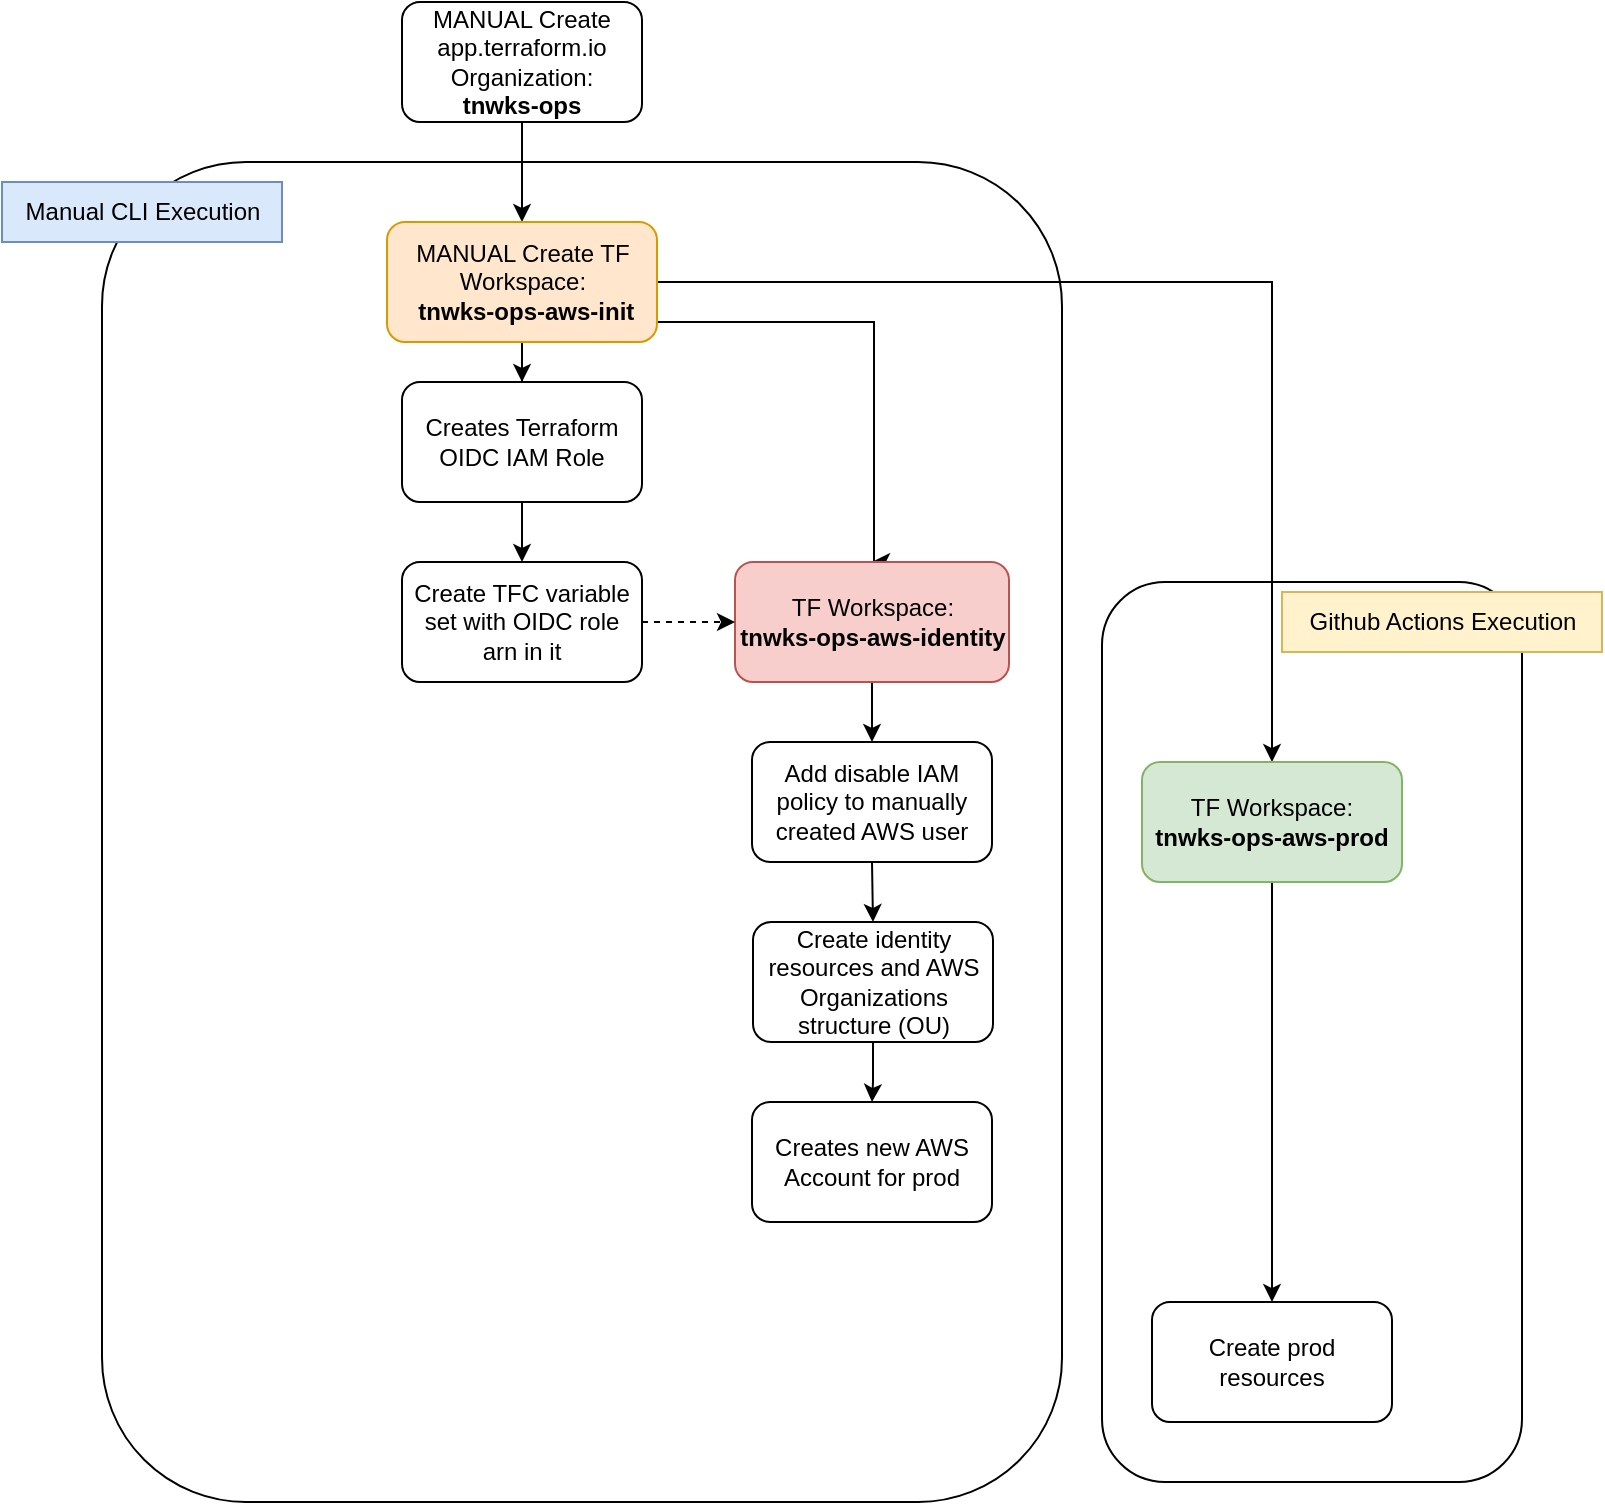 <mxfile version="21.2.8" type="device">
  <diagram name="Page-1" id="9zro17haOnT7xdOlwJow">
    <mxGraphModel dx="2032" dy="647" grid="1" gridSize="10" guides="1" tooltips="1" connect="1" arrows="1" fold="1" page="1" pageScale="1" pageWidth="850" pageHeight="1100" math="0" shadow="0">
      <root>
        <mxCell id="0" />
        <mxCell id="1" parent="0" />
        <mxCell id="DNHkhnN3piuGQ4UvAp3a-8" value="" style="rounded=1;whiteSpace=wrap;html=1;fillColor=none;" vertex="1" parent="1">
          <mxGeometry x="540" y="460" width="210" height="450" as="geometry" />
        </mxCell>
        <mxCell id="DNHkhnN3piuGQ4UvAp3a-6" value="" style="rounded=1;whiteSpace=wrap;html=1;fillColor=none;" vertex="1" parent="1">
          <mxGeometry x="40" y="250" width="480" height="670" as="geometry" />
        </mxCell>
        <mxCell id="b-uksDCO79nauFOuNBUm-3" value="" style="edgeStyle=orthogonalEdgeStyle;rounded=0;orthogonalLoop=1;jettySize=auto;html=1;" parent="1" source="b-uksDCO79nauFOuNBUm-1" target="b-uksDCO79nauFOuNBUm-2" edge="1">
          <mxGeometry relative="1" as="geometry" />
        </mxCell>
        <mxCell id="b-uksDCO79nauFOuNBUm-1" value="MANUAL Create app.terraform.io Organization:&lt;br&gt;&lt;b&gt;tnwks-ops&lt;/b&gt;" style="rounded=1;whiteSpace=wrap;html=1;" parent="1" vertex="1">
          <mxGeometry x="190" y="170" width="120" height="60" as="geometry" />
        </mxCell>
        <mxCell id="b-uksDCO79nauFOuNBUm-5" value="" style="edgeStyle=orthogonalEdgeStyle;rounded=0;orthogonalLoop=1;jettySize=auto;html=1;entryX=0.5;entryY=0;entryDx=0;entryDy=0;" parent="1" source="b-uksDCO79nauFOuNBUm-2" target="b-uksDCO79nauFOuNBUm-10" edge="1">
          <mxGeometry relative="1" as="geometry">
            <mxPoint x="100" y="370" as="targetPoint" />
          </mxGeometry>
        </mxCell>
        <mxCell id="b-uksDCO79nauFOuNBUm-8" style="edgeStyle=orthogonalEdgeStyle;rounded=0;orthogonalLoop=1;jettySize=auto;html=1;entryX=0.5;entryY=0;entryDx=0;entryDy=0;" parent="1" source="b-uksDCO79nauFOuNBUm-2" target="b-uksDCO79nauFOuNBUm-7" edge="1">
          <mxGeometry relative="1" as="geometry" />
        </mxCell>
        <mxCell id="b-uksDCO79nauFOuNBUm-9" style="edgeStyle=orthogonalEdgeStyle;rounded=0;orthogonalLoop=1;jettySize=auto;html=1;exitX=0.5;exitY=1;exitDx=0;exitDy=0;entryX=0.5;entryY=0;entryDx=0;entryDy=0;" parent="1" source="b-uksDCO79nauFOuNBUm-2" target="b-uksDCO79nauFOuNBUm-6" edge="1">
          <mxGeometry relative="1" as="geometry">
            <Array as="points">
              <mxPoint x="250" y="330" />
              <mxPoint x="426" y="330" />
            </Array>
          </mxGeometry>
        </mxCell>
        <mxCell id="b-uksDCO79nauFOuNBUm-2" value="MANUAL Create TF Workspace:&lt;br&gt;&amp;nbsp;&lt;b&gt;tnwks-ops-aws-init&lt;/b&gt;" style="whiteSpace=wrap;html=1;rounded=1;fillColor=#ffe6cc;strokeColor=#d79b00;" parent="1" vertex="1">
          <mxGeometry x="182.5" y="280" width="135" height="60" as="geometry" />
        </mxCell>
        <mxCell id="d5RkzDWmyZlMlEkpNMNl-7" value="" style="edgeStyle=orthogonalEdgeStyle;rounded=0;orthogonalLoop=1;jettySize=auto;html=1;entryX=0.5;entryY=0;entryDx=0;entryDy=0;" parent="1" source="b-uksDCO79nauFOuNBUm-6" target="d5RkzDWmyZlMlEkpNMNl-1" edge="1">
          <mxGeometry relative="1" as="geometry">
            <mxPoint x="425.5" y="550" as="targetPoint" />
          </mxGeometry>
        </mxCell>
        <mxCell id="b-uksDCO79nauFOuNBUm-6" value="TF Workspace:&lt;br style=&quot;border-color: var(--border-color);&quot;&gt;&lt;b&gt;tnwks-ops-aws-identity&lt;/b&gt;" style="whiteSpace=wrap;html=1;rounded=1;fillColor=#f8cecc;strokeColor=#b85450;" parent="1" vertex="1">
          <mxGeometry x="356.5" y="450" width="137" height="60" as="geometry" />
        </mxCell>
        <mxCell id="d5RkzDWmyZlMlEkpNMNl-11" value="" style="edgeStyle=orthogonalEdgeStyle;rounded=0;orthogonalLoop=1;jettySize=auto;html=1;" parent="1" source="b-uksDCO79nauFOuNBUm-7" target="d5RkzDWmyZlMlEkpNMNl-13" edge="1">
          <mxGeometry relative="1" as="geometry">
            <mxPoint x="625" y="890" as="targetPoint" />
          </mxGeometry>
        </mxCell>
        <mxCell id="b-uksDCO79nauFOuNBUm-7" value="&lt;span style=&quot;font-weight: normal;&quot;&gt;TF Workspace:&lt;/span&gt;&lt;br style=&quot;border-color: var(--border-color);&quot;&gt;tnwks-ops-aws-prod" style="whiteSpace=wrap;html=1;rounded=1;fontStyle=1;fillColor=#d5e8d4;strokeColor=#82b366;" parent="1" vertex="1">
          <mxGeometry x="560" y="550" width="130" height="60" as="geometry" />
        </mxCell>
        <mxCell id="DNHkhnN3piuGQ4UvAp3a-17" value="" style="edgeStyle=orthogonalEdgeStyle;rounded=0;orthogonalLoop=1;jettySize=auto;html=1;" edge="1" parent="1" source="b-uksDCO79nauFOuNBUm-10" target="DNHkhnN3piuGQ4UvAp3a-16">
          <mxGeometry relative="1" as="geometry" />
        </mxCell>
        <mxCell id="b-uksDCO79nauFOuNBUm-10" value="Creates Terraform OIDC IAM Role" style="whiteSpace=wrap;html=1;rounded=1;" parent="1" vertex="1">
          <mxGeometry x="190" y="360" width="120" height="60" as="geometry" />
        </mxCell>
        <mxCell id="d5RkzDWmyZlMlEkpNMNl-5" value="" style="edgeStyle=orthogonalEdgeStyle;rounded=0;orthogonalLoop=1;jettySize=auto;html=1;" parent="1" source="b-uksDCO79nauFOuNBUm-12" target="d5RkzDWmyZlMlEkpNMNl-4" edge="1">
          <mxGeometry relative="1" as="geometry" />
        </mxCell>
        <mxCell id="b-uksDCO79nauFOuNBUm-12" value="Create identity resources and AWS Organizations structure (OU)" style="whiteSpace=wrap;html=1;rounded=1;" parent="1" vertex="1">
          <mxGeometry x="365.5" y="630" width="120" height="60" as="geometry" />
        </mxCell>
        <mxCell id="d5RkzDWmyZlMlEkpNMNl-3" style="edgeStyle=orthogonalEdgeStyle;rounded=0;orthogonalLoop=1;jettySize=auto;html=1;exitX=0.5;exitY=1;exitDx=0;exitDy=0;entryX=0.5;entryY=0;entryDx=0;entryDy=0;" parent="1" source="d5RkzDWmyZlMlEkpNMNl-1" target="b-uksDCO79nauFOuNBUm-12" edge="1">
          <mxGeometry relative="1" as="geometry" />
        </mxCell>
        <mxCell id="d5RkzDWmyZlMlEkpNMNl-1" value="Add disable IAM policy to manually created AWS user" style="whiteSpace=wrap;html=1;rounded=1;" parent="1" vertex="1">
          <mxGeometry x="365" y="540" width="120" height="60" as="geometry" />
        </mxCell>
        <mxCell id="d5RkzDWmyZlMlEkpNMNl-4" value="Creates new AWS Account for prod" style="whiteSpace=wrap;html=1;rounded=1;" parent="1" vertex="1">
          <mxGeometry x="365" y="720" width="120" height="60" as="geometry" />
        </mxCell>
        <mxCell id="d5RkzDWmyZlMlEkpNMNl-13" value="&lt;span style=&quot;font-weight: normal;&quot;&gt;Create prod resources&lt;/span&gt;" style="whiteSpace=wrap;html=1;rounded=1;fontStyle=1;" parent="1" vertex="1">
          <mxGeometry x="565" y="820" width="120" height="60" as="geometry" />
        </mxCell>
        <mxCell id="DNHkhnN3piuGQ4UvAp3a-7" value="Manual CLI Execution" style="text;html=1;align=center;verticalAlign=middle;resizable=0;points=[];autosize=1;strokeColor=#6c8ebf;fillColor=#dae8fc;" vertex="1" parent="1">
          <mxGeometry x="-10" y="260" width="140" height="30" as="geometry" />
        </mxCell>
        <mxCell id="DNHkhnN3piuGQ4UvAp3a-9" value="Github Actions Execution" style="text;html=1;align=center;verticalAlign=middle;resizable=0;points=[];autosize=1;strokeColor=#d6b656;fillColor=#fff2cc;" vertex="1" parent="1">
          <mxGeometry x="630" y="465" width="160" height="30" as="geometry" />
        </mxCell>
        <mxCell id="DNHkhnN3piuGQ4UvAp3a-18" style="rounded=0;orthogonalLoop=1;jettySize=auto;html=1;entryX=0;entryY=0.5;entryDx=0;entryDy=0;dashed=1;" edge="1" parent="1" source="DNHkhnN3piuGQ4UvAp3a-16" target="b-uksDCO79nauFOuNBUm-6">
          <mxGeometry relative="1" as="geometry" />
        </mxCell>
        <mxCell id="DNHkhnN3piuGQ4UvAp3a-16" value="Create TFC variable set with OIDC role arn in it" style="whiteSpace=wrap;html=1;rounded=1;" vertex="1" parent="1">
          <mxGeometry x="190" y="450" width="120" height="60" as="geometry" />
        </mxCell>
      </root>
    </mxGraphModel>
  </diagram>
</mxfile>
